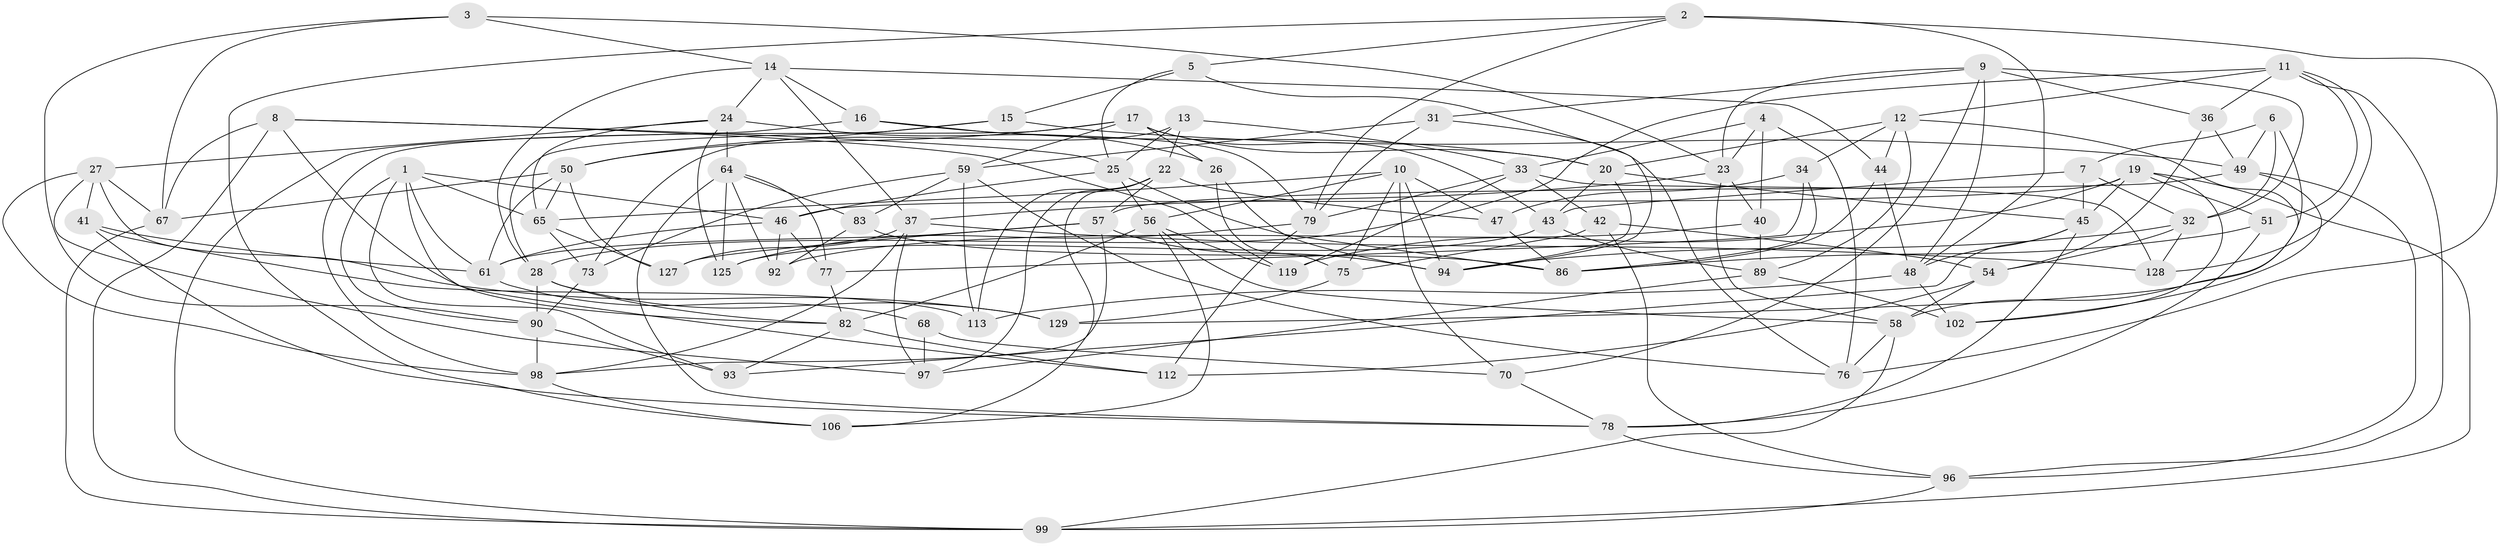 // original degree distribution, {4: 1.0}
// Generated by graph-tools (version 1.1) at 2025/42/03/06/25 10:42:22]
// undirected, 82 vertices, 206 edges
graph export_dot {
graph [start="1"]
  node [color=gray90,style=filled];
  1 [super="+103"];
  2 [super="+30"];
  3;
  4;
  5;
  6;
  7;
  8 [super="+18"];
  9 [super="+105"];
  10 [super="+88"];
  11 [super="+38"];
  12 [super="+72"];
  13;
  14 [super="+21"];
  15;
  16;
  17 [super="+62"];
  19 [super="+71"];
  20 [super="+100"];
  22 [super="+35"];
  23 [super="+63"];
  24 [super="+39"];
  25 [super="+110"];
  26;
  27 [super="+29"];
  28 [super="+84"];
  31;
  32 [super="+53"];
  33 [super="+55"];
  34;
  36;
  37 [super="+69"];
  40;
  41;
  42 [super="+121"];
  43 [super="+118"];
  44;
  45 [super="+60"];
  46 [super="+52"];
  47;
  48 [super="+66"];
  49 [super="+80"];
  50 [super="+116"];
  51;
  54 [super="+115"];
  56 [super="+104"];
  57 [super="+108"];
  58 [super="+74"];
  59 [super="+81"];
  61 [super="+114"];
  64 [super="+87"];
  65 [super="+124"];
  67 [super="+95"];
  68;
  70;
  73;
  75;
  76 [super="+111"];
  77;
  78 [super="+122"];
  79 [super="+85"];
  82 [super="+117"];
  83;
  86 [super="+120"];
  89 [super="+91"];
  90 [super="+109"];
  92;
  93;
  94 [super="+101"];
  96 [super="+123"];
  97 [super="+107"];
  98 [super="+130"];
  99 [super="+126"];
  102;
  106;
  112;
  113;
  119;
  125;
  127;
  128;
  129;
  1 -- 93;
  1 -- 61;
  1 -- 112;
  1 -- 46;
  1 -- 90;
  1 -- 65;
  2 -- 5;
  2 -- 106;
  2 -- 76 [weight=2];
  2 -- 48;
  2 -- 79;
  3 -- 90;
  3 -- 14;
  3 -- 67;
  3 -- 23;
  4 -- 76;
  4 -- 33;
  4 -- 40;
  4 -- 23;
  5 -- 25;
  5 -- 94;
  5 -- 15;
  6 -- 49;
  6 -- 7;
  6 -- 129;
  6 -- 32;
  7 -- 43;
  7 -- 45;
  7 -- 32;
  8 -- 99;
  8 -- 82;
  8 -- 67 [weight=2];
  8 -- 25;
  8 -- 119;
  9 -- 31;
  9 -- 70;
  9 -- 48;
  9 -- 36;
  9 -- 23;
  9 -- 32;
  10 -- 75;
  10 -- 56;
  10 -- 94;
  10 -- 65;
  10 -- 70;
  10 -- 47;
  11 -- 128;
  11 -- 28;
  11 -- 96;
  11 -- 51;
  11 -- 36;
  11 -- 12;
  12 -- 58;
  12 -- 20;
  12 -- 89;
  12 -- 34;
  12 -- 44;
  13 -- 73;
  13 -- 33;
  13 -- 25;
  13 -- 22;
  14 -- 16;
  14 -- 44;
  14 -- 28;
  14 -- 37;
  14 -- 24;
  15 -- 28;
  15 -- 49;
  15 -- 50;
  16 -- 79;
  16 -- 99;
  16 -- 20;
  17 -- 98;
  17 -- 26;
  17 -- 50;
  17 -- 59;
  17 -- 43;
  17 -- 20;
  19 -- 102;
  19 -- 45;
  19 -- 51;
  19 -- 99;
  19 -- 46;
  19 -- 119;
  20 -- 94;
  20 -- 43;
  20 -- 45;
  22 -- 97;
  22 -- 47;
  22 -- 106;
  22 -- 113;
  22 -- 57;
  23 -- 40;
  23 -- 58;
  23 -- 37;
  24 -- 65;
  24 -- 26;
  24 -- 64;
  24 -- 27;
  24 -- 125;
  25 -- 56;
  25 -- 46;
  25 -- 86;
  26 -- 94;
  26 -- 75;
  27 -- 129;
  27 -- 98;
  27 -- 41;
  27 -- 67;
  27 -- 97;
  28 -- 129;
  28 -- 82;
  28 -- 90;
  31 -- 59;
  31 -- 79;
  31 -- 76;
  32 -- 128;
  32 -- 54;
  32 -- 94;
  33 -- 119;
  33 -- 128;
  33 -- 42;
  33 -- 79;
  34 -- 47;
  34 -- 86;
  34 -- 77;
  36 -- 54;
  36 -- 49;
  37 -- 98;
  37 -- 128;
  37 -- 97;
  37 -- 127;
  40 -- 92;
  40 -- 89;
  41 -- 61;
  41 -- 113;
  41 -- 78;
  42 -- 96 [weight=2];
  42 -- 75;
  42 -- 54 [weight=2];
  43 -- 125;
  43 -- 89 [weight=2];
  44 -- 86;
  44 -- 48;
  45 -- 93;
  45 -- 78;
  45 -- 48;
  46 -- 77;
  46 -- 92;
  46 -- 61;
  47 -- 86;
  48 -- 102;
  48 -- 113;
  49 -- 102;
  49 -- 96;
  49 -- 57;
  50 -- 127;
  50 -- 61;
  50 -- 67;
  50 -- 65;
  51 -- 78;
  51 -- 86;
  54 -- 112;
  54 -- 58;
  56 -- 119;
  56 -- 82;
  56 -- 58;
  56 -- 106;
  57 -- 127;
  57 -- 94;
  57 -- 98;
  57 -- 61;
  58 -- 76;
  58 -- 99;
  59 -- 113;
  59 -- 73;
  59 -- 83;
  59 -- 76;
  61 -- 68;
  64 -- 83;
  64 -- 92;
  64 -- 77;
  64 -- 125;
  64 -- 78;
  65 -- 127;
  65 -- 73;
  67 -- 99;
  68 -- 97 [weight=2];
  68 -- 70;
  70 -- 78;
  73 -- 90;
  75 -- 129;
  77 -- 82;
  78 -- 96;
  79 -- 112;
  79 -- 125;
  82 -- 93;
  82 -- 112;
  83 -- 92;
  83 -- 86;
  89 -- 102;
  89 -- 97;
  90 -- 93;
  90 -- 98;
  96 -- 99;
  98 -- 106;
}
